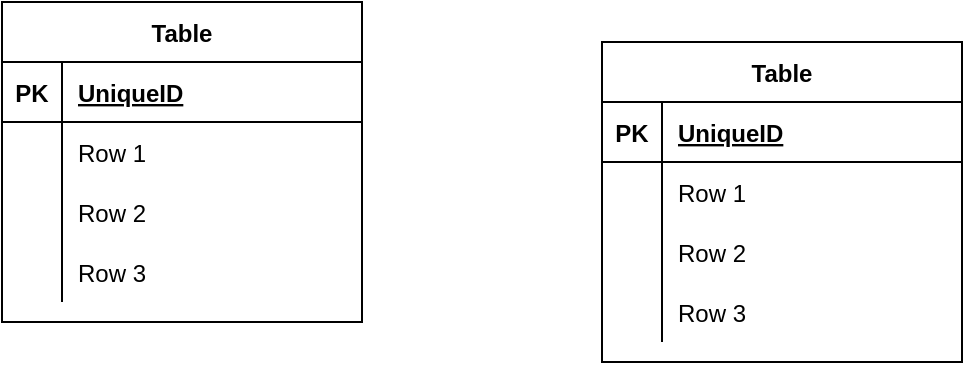<mxfile version="13.9.9" type="github">
  <diagram name="Page-1" id="6133507b-19e7-1e82-6fc7-422aa6c4b21f">
    <mxGraphModel dx="1426" dy="771" grid="1" gridSize="10" guides="1" tooltips="1" connect="1" arrows="1" fold="1" page="1" pageScale="1" pageWidth="1100" pageHeight="850" background="#ffffff" math="0" shadow="0">
      <root>
        <mxCell id="0" />
        <mxCell id="1" parent="0" />
        <mxCell id="s2vFwpfomcn5b8Jbr3r7-1" value="Table" style="shape=table;startSize=30;container=1;collapsible=1;childLayout=tableLayout;fixedRows=1;rowLines=0;fontStyle=1;align=center;resizeLast=1;" vertex="1" parent="1">
          <mxGeometry x="50" y="80" width="180" height="160" as="geometry" />
        </mxCell>
        <mxCell id="s2vFwpfomcn5b8Jbr3r7-2" value="" style="shape=partialRectangle;collapsible=0;dropTarget=0;pointerEvents=0;fillColor=none;top=0;left=0;bottom=1;right=0;points=[[0,0.5],[1,0.5]];portConstraint=eastwest;" vertex="1" parent="s2vFwpfomcn5b8Jbr3r7-1">
          <mxGeometry y="30" width="180" height="30" as="geometry" />
        </mxCell>
        <mxCell id="s2vFwpfomcn5b8Jbr3r7-3" value="PK" style="shape=partialRectangle;connectable=0;fillColor=none;top=0;left=0;bottom=0;right=0;fontStyle=1;overflow=hidden;" vertex="1" parent="s2vFwpfomcn5b8Jbr3r7-2">
          <mxGeometry width="30" height="30" as="geometry" />
        </mxCell>
        <mxCell id="s2vFwpfomcn5b8Jbr3r7-4" value="UniqueID" style="shape=partialRectangle;connectable=0;fillColor=none;top=0;left=0;bottom=0;right=0;align=left;spacingLeft=6;fontStyle=5;overflow=hidden;" vertex="1" parent="s2vFwpfomcn5b8Jbr3r7-2">
          <mxGeometry x="30" width="150" height="30" as="geometry" />
        </mxCell>
        <mxCell id="s2vFwpfomcn5b8Jbr3r7-5" value="" style="shape=partialRectangle;collapsible=0;dropTarget=0;pointerEvents=0;fillColor=none;top=0;left=0;bottom=0;right=0;points=[[0,0.5],[1,0.5]];portConstraint=eastwest;" vertex="1" parent="s2vFwpfomcn5b8Jbr3r7-1">
          <mxGeometry y="60" width="180" height="30" as="geometry" />
        </mxCell>
        <mxCell id="s2vFwpfomcn5b8Jbr3r7-6" value="" style="shape=partialRectangle;connectable=0;fillColor=none;top=0;left=0;bottom=0;right=0;editable=1;overflow=hidden;" vertex="1" parent="s2vFwpfomcn5b8Jbr3r7-5">
          <mxGeometry width="30" height="30" as="geometry" />
        </mxCell>
        <mxCell id="s2vFwpfomcn5b8Jbr3r7-7" value="Row 1" style="shape=partialRectangle;connectable=0;fillColor=none;top=0;left=0;bottom=0;right=0;align=left;spacingLeft=6;overflow=hidden;" vertex="1" parent="s2vFwpfomcn5b8Jbr3r7-5">
          <mxGeometry x="30" width="150" height="30" as="geometry" />
        </mxCell>
        <mxCell id="s2vFwpfomcn5b8Jbr3r7-8" value="" style="shape=partialRectangle;collapsible=0;dropTarget=0;pointerEvents=0;fillColor=none;top=0;left=0;bottom=0;right=0;points=[[0,0.5],[1,0.5]];portConstraint=eastwest;" vertex="1" parent="s2vFwpfomcn5b8Jbr3r7-1">
          <mxGeometry y="90" width="180" height="30" as="geometry" />
        </mxCell>
        <mxCell id="s2vFwpfomcn5b8Jbr3r7-9" value="" style="shape=partialRectangle;connectable=0;fillColor=none;top=0;left=0;bottom=0;right=0;editable=1;overflow=hidden;" vertex="1" parent="s2vFwpfomcn5b8Jbr3r7-8">
          <mxGeometry width="30" height="30" as="geometry" />
        </mxCell>
        <mxCell id="s2vFwpfomcn5b8Jbr3r7-10" value="Row 2" style="shape=partialRectangle;connectable=0;fillColor=none;top=0;left=0;bottom=0;right=0;align=left;spacingLeft=6;overflow=hidden;" vertex="1" parent="s2vFwpfomcn5b8Jbr3r7-8">
          <mxGeometry x="30" width="150" height="30" as="geometry" />
        </mxCell>
        <mxCell id="s2vFwpfomcn5b8Jbr3r7-11" value="" style="shape=partialRectangle;collapsible=0;dropTarget=0;pointerEvents=0;fillColor=none;top=0;left=0;bottom=0;right=0;points=[[0,0.5],[1,0.5]];portConstraint=eastwest;" vertex="1" parent="s2vFwpfomcn5b8Jbr3r7-1">
          <mxGeometry y="120" width="180" height="30" as="geometry" />
        </mxCell>
        <mxCell id="s2vFwpfomcn5b8Jbr3r7-12" value="" style="shape=partialRectangle;connectable=0;fillColor=none;top=0;left=0;bottom=0;right=0;editable=1;overflow=hidden;" vertex="1" parent="s2vFwpfomcn5b8Jbr3r7-11">
          <mxGeometry width="30" height="30" as="geometry" />
        </mxCell>
        <mxCell id="s2vFwpfomcn5b8Jbr3r7-13" value="Row 3" style="shape=partialRectangle;connectable=0;fillColor=none;top=0;left=0;bottom=0;right=0;align=left;spacingLeft=6;overflow=hidden;" vertex="1" parent="s2vFwpfomcn5b8Jbr3r7-11">
          <mxGeometry x="30" width="150" height="30" as="geometry" />
        </mxCell>
        <mxCell id="s2vFwpfomcn5b8Jbr3r7-14" value="Table" style="shape=table;startSize=30;container=1;collapsible=1;childLayout=tableLayout;fixedRows=1;rowLines=0;fontStyle=1;align=center;resizeLast=1;" vertex="1" parent="1">
          <mxGeometry x="350" y="100" width="180" height="160" as="geometry" />
        </mxCell>
        <mxCell id="s2vFwpfomcn5b8Jbr3r7-15" value="" style="shape=partialRectangle;collapsible=0;dropTarget=0;pointerEvents=0;fillColor=none;top=0;left=0;bottom=1;right=0;points=[[0,0.5],[1,0.5]];portConstraint=eastwest;" vertex="1" parent="s2vFwpfomcn5b8Jbr3r7-14">
          <mxGeometry y="30" width="180" height="30" as="geometry" />
        </mxCell>
        <mxCell id="s2vFwpfomcn5b8Jbr3r7-16" value="PK" style="shape=partialRectangle;connectable=0;fillColor=none;top=0;left=0;bottom=0;right=0;fontStyle=1;overflow=hidden;" vertex="1" parent="s2vFwpfomcn5b8Jbr3r7-15">
          <mxGeometry width="30" height="30" as="geometry" />
        </mxCell>
        <mxCell id="s2vFwpfomcn5b8Jbr3r7-17" value="UniqueID" style="shape=partialRectangle;connectable=0;fillColor=none;top=0;left=0;bottom=0;right=0;align=left;spacingLeft=6;fontStyle=5;overflow=hidden;" vertex="1" parent="s2vFwpfomcn5b8Jbr3r7-15">
          <mxGeometry x="30" width="150" height="30" as="geometry" />
        </mxCell>
        <mxCell id="s2vFwpfomcn5b8Jbr3r7-18" value="" style="shape=partialRectangle;collapsible=0;dropTarget=0;pointerEvents=0;fillColor=none;top=0;left=0;bottom=0;right=0;points=[[0,0.5],[1,0.5]];portConstraint=eastwest;" vertex="1" parent="s2vFwpfomcn5b8Jbr3r7-14">
          <mxGeometry y="60" width="180" height="30" as="geometry" />
        </mxCell>
        <mxCell id="s2vFwpfomcn5b8Jbr3r7-19" value="" style="shape=partialRectangle;connectable=0;fillColor=none;top=0;left=0;bottom=0;right=0;editable=1;overflow=hidden;" vertex="1" parent="s2vFwpfomcn5b8Jbr3r7-18">
          <mxGeometry width="30" height="30" as="geometry" />
        </mxCell>
        <mxCell id="s2vFwpfomcn5b8Jbr3r7-20" value="Row 1" style="shape=partialRectangle;connectable=0;fillColor=none;top=0;left=0;bottom=0;right=0;align=left;spacingLeft=6;overflow=hidden;" vertex="1" parent="s2vFwpfomcn5b8Jbr3r7-18">
          <mxGeometry x="30" width="150" height="30" as="geometry" />
        </mxCell>
        <mxCell id="s2vFwpfomcn5b8Jbr3r7-21" value="" style="shape=partialRectangle;collapsible=0;dropTarget=0;pointerEvents=0;fillColor=none;top=0;left=0;bottom=0;right=0;points=[[0,0.5],[1,0.5]];portConstraint=eastwest;" vertex="1" parent="s2vFwpfomcn5b8Jbr3r7-14">
          <mxGeometry y="90" width="180" height="30" as="geometry" />
        </mxCell>
        <mxCell id="s2vFwpfomcn5b8Jbr3r7-22" value="" style="shape=partialRectangle;connectable=0;fillColor=none;top=0;left=0;bottom=0;right=0;editable=1;overflow=hidden;" vertex="1" parent="s2vFwpfomcn5b8Jbr3r7-21">
          <mxGeometry width="30" height="30" as="geometry" />
        </mxCell>
        <mxCell id="s2vFwpfomcn5b8Jbr3r7-23" value="Row 2" style="shape=partialRectangle;connectable=0;fillColor=none;top=0;left=0;bottom=0;right=0;align=left;spacingLeft=6;overflow=hidden;" vertex="1" parent="s2vFwpfomcn5b8Jbr3r7-21">
          <mxGeometry x="30" width="150" height="30" as="geometry" />
        </mxCell>
        <mxCell id="s2vFwpfomcn5b8Jbr3r7-24" value="" style="shape=partialRectangle;collapsible=0;dropTarget=0;pointerEvents=0;fillColor=none;top=0;left=0;bottom=0;right=0;points=[[0,0.5],[1,0.5]];portConstraint=eastwest;" vertex="1" parent="s2vFwpfomcn5b8Jbr3r7-14">
          <mxGeometry y="120" width="180" height="30" as="geometry" />
        </mxCell>
        <mxCell id="s2vFwpfomcn5b8Jbr3r7-25" value="" style="shape=partialRectangle;connectable=0;fillColor=none;top=0;left=0;bottom=0;right=0;editable=1;overflow=hidden;" vertex="1" parent="s2vFwpfomcn5b8Jbr3r7-24">
          <mxGeometry width="30" height="30" as="geometry" />
        </mxCell>
        <mxCell id="s2vFwpfomcn5b8Jbr3r7-26" value="Row 3" style="shape=partialRectangle;connectable=0;fillColor=none;top=0;left=0;bottom=0;right=0;align=left;spacingLeft=6;overflow=hidden;" vertex="1" parent="s2vFwpfomcn5b8Jbr3r7-24">
          <mxGeometry x="30" width="150" height="30" as="geometry" />
        </mxCell>
      </root>
    </mxGraphModel>
  </diagram>
</mxfile>
